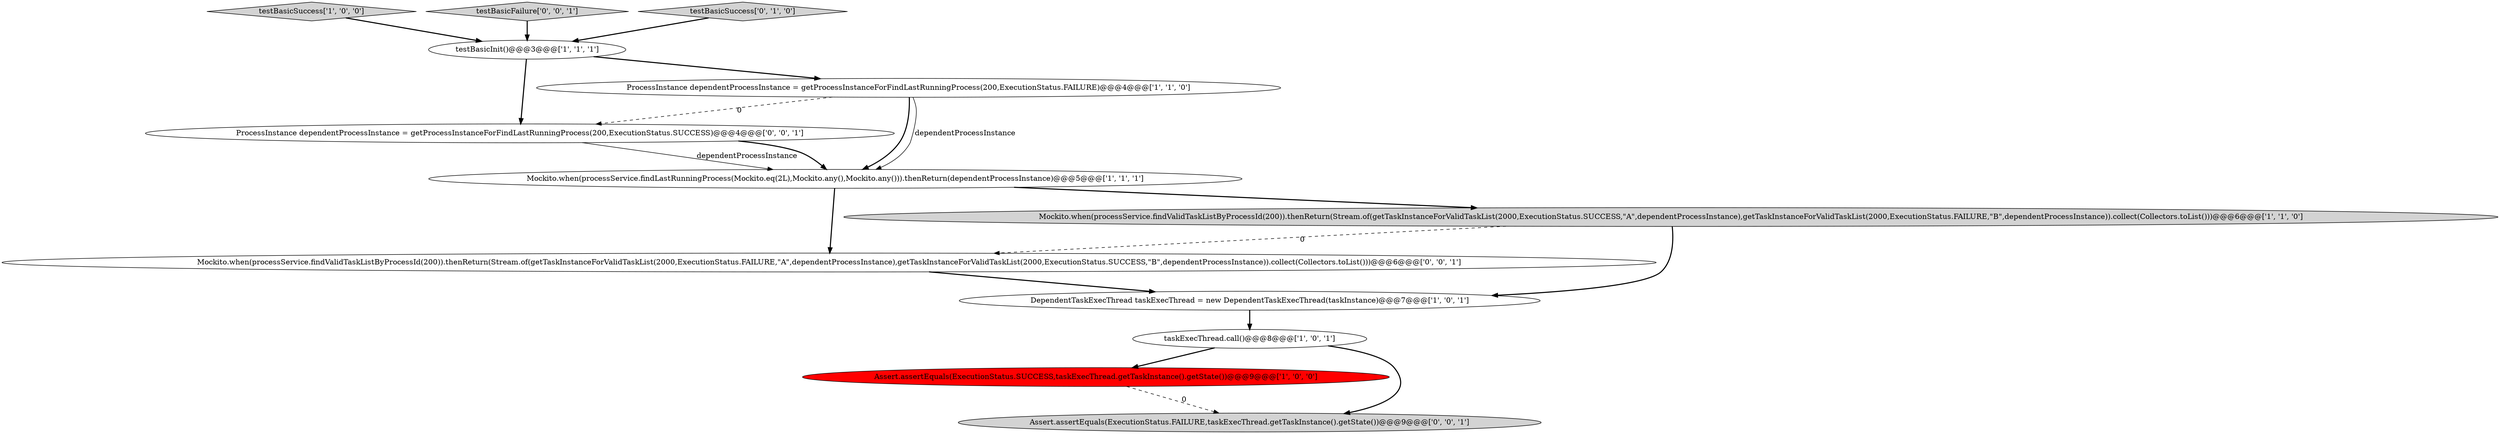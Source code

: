 digraph {
11 [style = filled, label = "ProcessInstance dependentProcessInstance = getProcessInstanceForFindLastRunningProcess(200,ExecutionStatus.SUCCESS)@@@4@@@['0', '0', '1']", fillcolor = white, shape = ellipse image = "AAA0AAABBB3BBB"];
3 [style = filled, label = "Assert.assertEquals(ExecutionStatus.SUCCESS,taskExecThread.getTaskInstance().getState())@@@9@@@['1', '0', '0']", fillcolor = red, shape = ellipse image = "AAA1AAABBB1BBB"];
10 [style = filled, label = "Mockito.when(processService.findValidTaskListByProcessId(200)).thenReturn(Stream.of(getTaskInstanceForValidTaskList(2000,ExecutionStatus.FAILURE,\"A\",dependentProcessInstance),getTaskInstanceForValidTaskList(2000,ExecutionStatus.SUCCESS,\"B\",dependentProcessInstance)).collect(Collectors.toList()))@@@6@@@['0', '0', '1']", fillcolor = white, shape = ellipse image = "AAA0AAABBB3BBB"];
0 [style = filled, label = "ProcessInstance dependentProcessInstance = getProcessInstanceForFindLastRunningProcess(200,ExecutionStatus.FAILURE)@@@4@@@['1', '1', '0']", fillcolor = white, shape = ellipse image = "AAA0AAABBB1BBB"];
2 [style = filled, label = "taskExecThread.call()@@@8@@@['1', '0', '1']", fillcolor = white, shape = ellipse image = "AAA0AAABBB1BBB"];
4 [style = filled, label = "DependentTaskExecThread taskExecThread = new DependentTaskExecThread(taskInstance)@@@7@@@['1', '0', '1']", fillcolor = white, shape = ellipse image = "AAA0AAABBB1BBB"];
5 [style = filled, label = "testBasicSuccess['1', '0', '0']", fillcolor = lightgray, shape = diamond image = "AAA0AAABBB1BBB"];
6 [style = filled, label = "testBasicInit()@@@3@@@['1', '1', '1']", fillcolor = white, shape = ellipse image = "AAA0AAABBB1BBB"];
7 [style = filled, label = "Mockito.when(processService.findValidTaskListByProcessId(200)).thenReturn(Stream.of(getTaskInstanceForValidTaskList(2000,ExecutionStatus.SUCCESS,\"A\",dependentProcessInstance),getTaskInstanceForValidTaskList(2000,ExecutionStatus.FAILURE,\"B\",dependentProcessInstance)).collect(Collectors.toList()))@@@6@@@['1', '1', '0']", fillcolor = lightgray, shape = ellipse image = "AAA0AAABBB1BBB"];
9 [style = filled, label = "testBasicFailure['0', '0', '1']", fillcolor = lightgray, shape = diamond image = "AAA0AAABBB3BBB"];
12 [style = filled, label = "Assert.assertEquals(ExecutionStatus.FAILURE,taskExecThread.getTaskInstance().getState())@@@9@@@['0', '0', '1']", fillcolor = lightgray, shape = ellipse image = "AAA0AAABBB3BBB"];
1 [style = filled, label = "Mockito.when(processService.findLastRunningProcess(Mockito.eq(2L),Mockito.any(),Mockito.any())).thenReturn(dependentProcessInstance)@@@5@@@['1', '1', '1']", fillcolor = white, shape = ellipse image = "AAA0AAABBB1BBB"];
8 [style = filled, label = "testBasicSuccess['0', '1', '0']", fillcolor = lightgray, shape = diamond image = "AAA0AAABBB2BBB"];
7->10 [style = dashed, label="0"];
8->6 [style = bold, label=""];
6->0 [style = bold, label=""];
0->11 [style = dashed, label="0"];
4->2 [style = bold, label=""];
7->4 [style = bold, label=""];
5->6 [style = bold, label=""];
11->1 [style = solid, label="dependentProcessInstance"];
3->12 [style = dashed, label="0"];
1->10 [style = bold, label=""];
11->1 [style = bold, label=""];
1->7 [style = bold, label=""];
0->1 [style = bold, label=""];
6->11 [style = bold, label=""];
2->12 [style = bold, label=""];
2->3 [style = bold, label=""];
9->6 [style = bold, label=""];
0->1 [style = solid, label="dependentProcessInstance"];
10->4 [style = bold, label=""];
}
